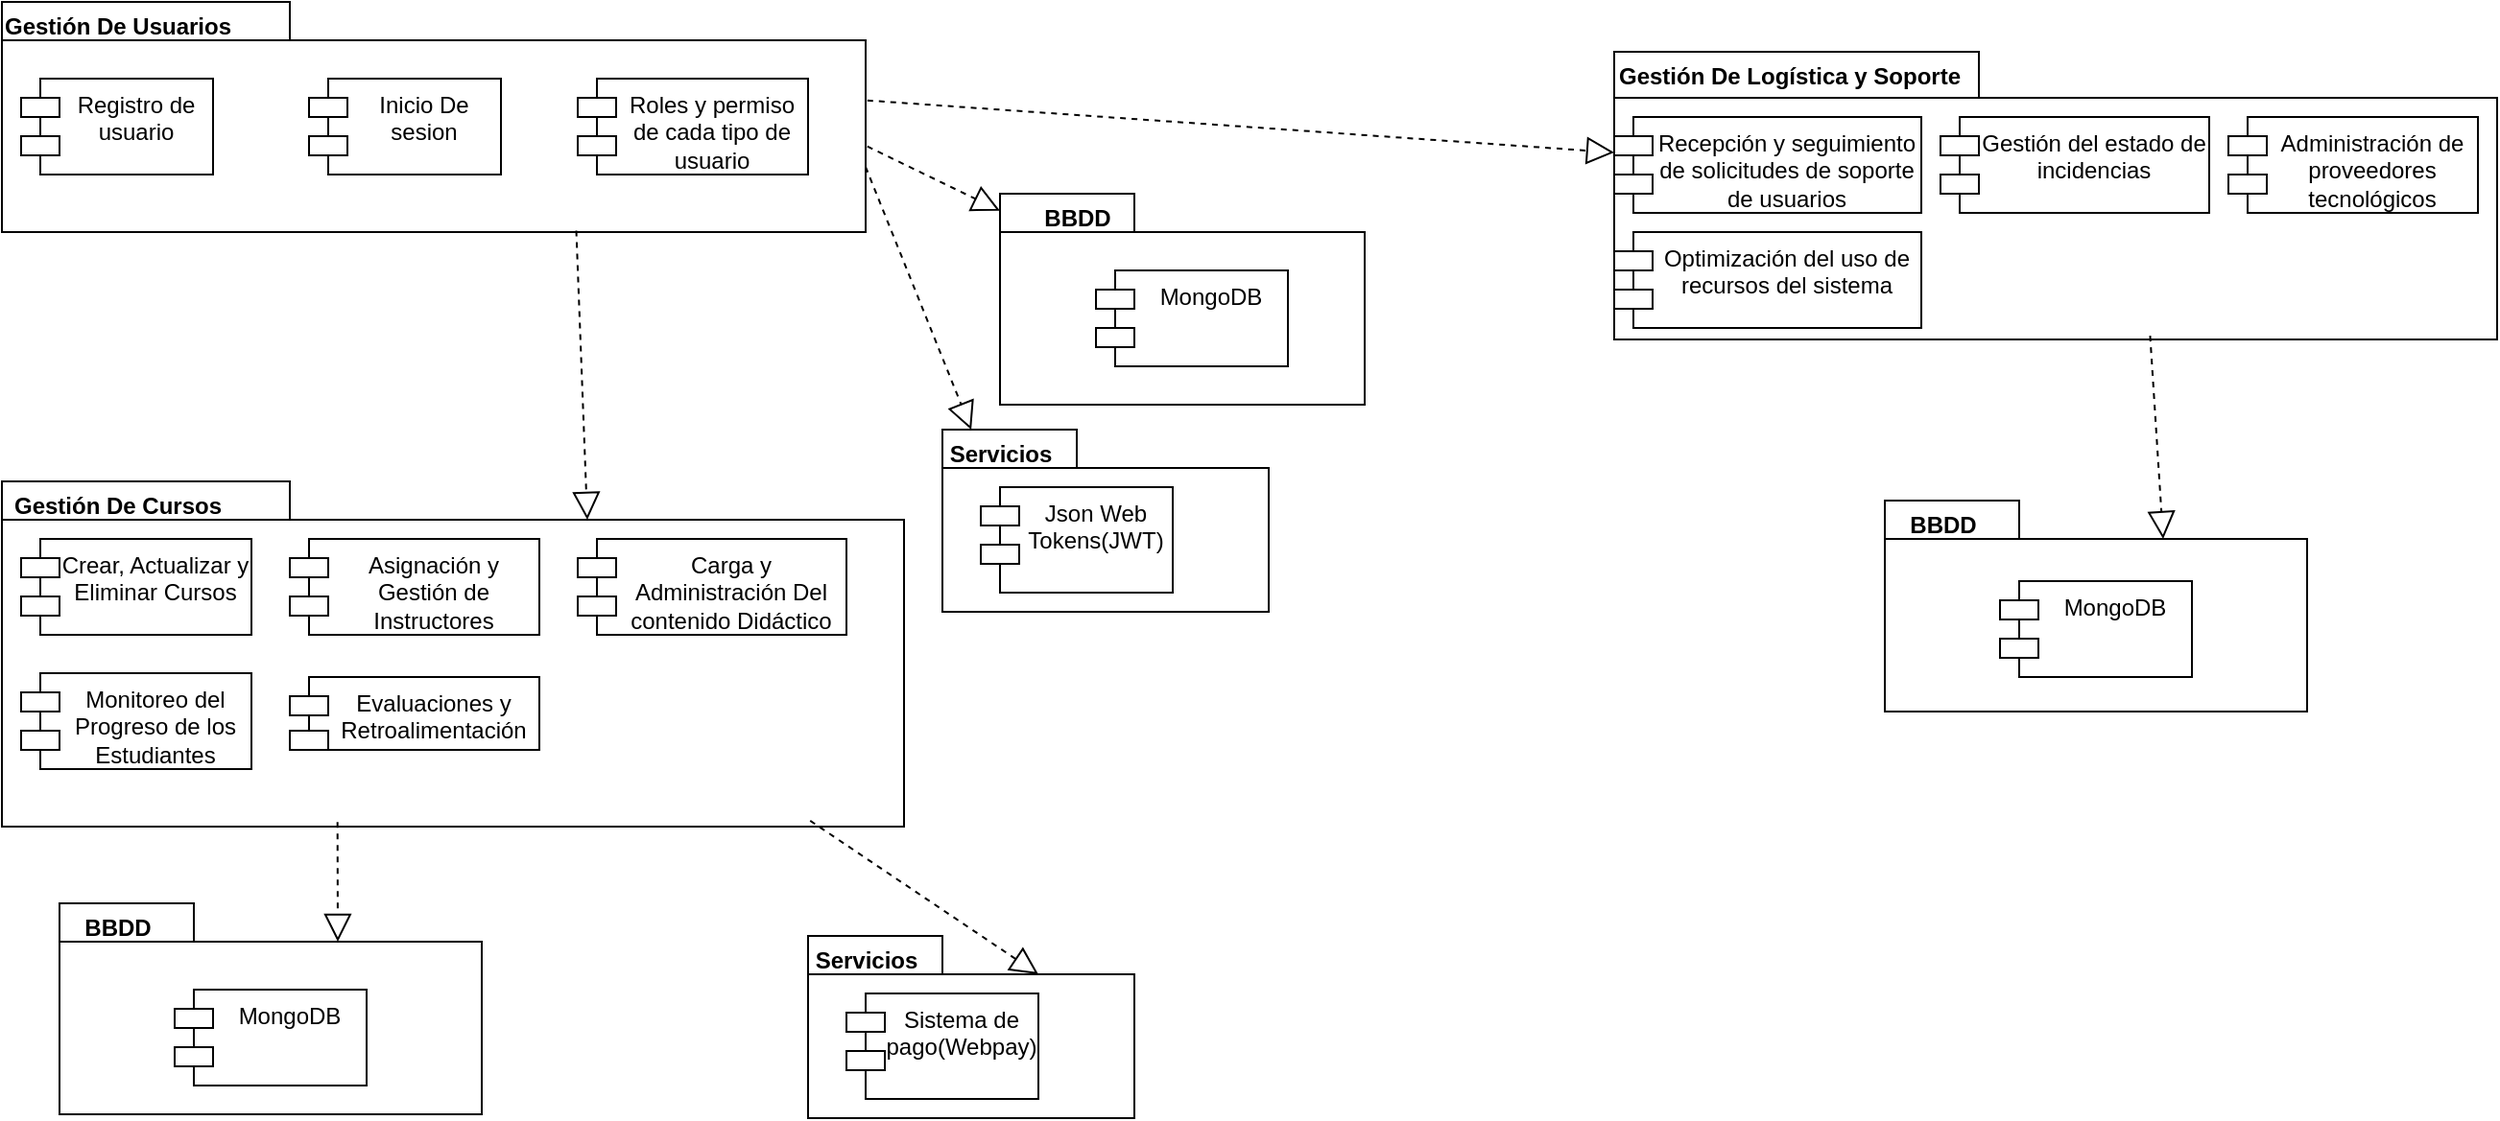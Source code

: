 <mxfile version="26.2.14">
  <diagram name="Page-1" id="b5b7bab2-c9e2-2cf4-8b2a-24fd1a2a6d21">
    <mxGraphModel grid="1" page="1" gridSize="10" guides="1" tooltips="1" connect="1" arrows="1" fold="1" pageScale="1" pageWidth="827" pageHeight="1169" background="none" math="0" shadow="0">
      <root>
        <mxCell id="0" />
        <mxCell id="1" parent="0" />
        <mxCell id="gKyVmOSs5IsR8W9jPp8y-1" value="" style="shape=folder;fontStyle=1;spacingTop=10;tabWidth=150;tabHeight=20;tabPosition=left;html=1;whiteSpace=wrap;" vertex="1" parent="1">
          <mxGeometry x="40" y="50" width="450" height="120" as="geometry" />
        </mxCell>
        <mxCell id="gKyVmOSs5IsR8W9jPp8y-2" value="" style="shape=folder;fontStyle=1;spacingTop=10;tabWidth=150;tabHeight=20;tabPosition=left;html=1;whiteSpace=wrap;" vertex="1" parent="1">
          <mxGeometry x="40" y="300" width="470" height="180" as="geometry" />
        </mxCell>
        <mxCell id="gKyVmOSs5IsR8W9jPp8y-3" value="" style="shape=folder;fontStyle=1;spacingTop=10;tabWidth=70;tabHeight=20;tabPosition=left;html=1;whiteSpace=wrap;" vertex="1" parent="1">
          <mxGeometry x="70" y="520" width="220" height="110" as="geometry" />
        </mxCell>
        <mxCell id="gKyVmOSs5IsR8W9jPp8y-4" value="" style="shape=folder;fontStyle=1;spacingTop=10;tabWidth=190;tabHeight=24;tabPosition=left;html=1;whiteSpace=wrap;" vertex="1" parent="1">
          <mxGeometry x="880" y="76" width="460" height="150" as="geometry" />
        </mxCell>
        <mxCell id="gKyVmOSs5IsR8W9jPp8y-6" value="Registro de usuario" style="shape=module;align=left;spacingLeft=20;align=center;verticalAlign=top;whiteSpace=wrap;html=1;" vertex="1" parent="1">
          <mxGeometry x="50" y="90" width="100" height="50" as="geometry" />
        </mxCell>
        <mxCell id="gKyVmOSs5IsR8W9jPp8y-7" value="Gestión De Usuarios" style="text;align=center;fontStyle=1;verticalAlign=middle;spacingLeft=3;spacingRight=3;strokeColor=none;rotatable=0;points=[[0,0.5],[1,0.5]];portConstraint=eastwest;html=1;" vertex="1" parent="1">
          <mxGeometry x="60" y="50" width="80" height="26" as="geometry" />
        </mxCell>
        <mxCell id="gKyVmOSs5IsR8W9jPp8y-8" value="Gestión De Cursos" style="text;align=center;fontStyle=1;verticalAlign=middle;spacingLeft=3;spacingRight=3;strokeColor=none;rotatable=0;points=[[0,0.5],[1,0.5]];portConstraint=eastwest;html=1;" vertex="1" parent="1">
          <mxGeometry x="60" y="300" width="80" height="26" as="geometry" />
        </mxCell>
        <mxCell id="gKyVmOSs5IsR8W9jPp8y-9" value="BBDD" style="text;align=center;fontStyle=1;verticalAlign=middle;spacingLeft=3;spacingRight=3;strokeColor=none;rotatable=0;points=[[0,0.5],[1,0.5]];portConstraint=eastwest;html=1;" vertex="1" parent="1">
          <mxGeometry x="60" y="520" width="80" height="26" as="geometry" />
        </mxCell>
        <mxCell id="gKyVmOSs5IsR8W9jPp8y-11" value="Inicio De sesion" style="shape=module;align=left;spacingLeft=20;align=center;verticalAlign=top;whiteSpace=wrap;html=1;" vertex="1" parent="1">
          <mxGeometry x="200" y="90" width="100" height="50" as="geometry" />
        </mxCell>
        <mxCell id="gKyVmOSs5IsR8W9jPp8y-12" value="Roles y permiso de cada tipo de usuario" style="shape=module;align=left;spacingLeft=20;align=center;verticalAlign=top;whiteSpace=wrap;html=1;" vertex="1" parent="1">
          <mxGeometry x="340" y="90" width="120" height="50" as="geometry" />
        </mxCell>
        <mxCell id="gKyVmOSs5IsR8W9jPp8y-13" value="Crear, Actualizar y Eliminar Cursos" style="shape=module;align=left;spacingLeft=20;align=center;verticalAlign=top;whiteSpace=wrap;html=1;" vertex="1" parent="1">
          <mxGeometry x="50" y="330" width="120" height="50" as="geometry" />
        </mxCell>
        <mxCell id="gKyVmOSs5IsR8W9jPp8y-14" value="Asignación y Gestión de Instructores" style="shape=module;align=left;spacingLeft=20;align=center;verticalAlign=top;whiteSpace=wrap;html=1;" vertex="1" parent="1">
          <mxGeometry x="190" y="330" width="130" height="50" as="geometry" />
        </mxCell>
        <mxCell id="gKyVmOSs5IsR8W9jPp8y-15" value="" style="shape=folder;fontStyle=1;spacingTop=10;tabWidth=70;tabHeight=20;tabPosition=left;html=1;whiteSpace=wrap;" vertex="1" parent="1">
          <mxGeometry x="530" y="273" width="170" height="95" as="geometry" />
        </mxCell>
        <mxCell id="gKyVmOSs5IsR8W9jPp8y-16" value="Servicios" style="text;align=center;fontStyle=1;verticalAlign=middle;spacingLeft=3;spacingRight=3;strokeColor=none;rotatable=0;points=[[0,0.5],[1,0.5]];portConstraint=eastwest;html=1;" vertex="1" parent="1">
          <mxGeometry x="520" y="273" width="80" height="26" as="geometry" />
        </mxCell>
        <mxCell id="gKyVmOSs5IsR8W9jPp8y-17" value="Json Web Tokens(JWT)" style="shape=module;align=left;spacingLeft=20;align=center;verticalAlign=top;whiteSpace=wrap;html=1;" vertex="1" parent="1">
          <mxGeometry x="550" y="303" width="100" height="55" as="geometry" />
        </mxCell>
        <mxCell id="gKyVmOSs5IsR8W9jPp8y-18" value="MongoDB" style="shape=module;align=left;spacingLeft=20;align=center;verticalAlign=top;whiteSpace=wrap;html=1;" vertex="1" parent="1">
          <mxGeometry x="130" y="565" width="100" height="50" as="geometry" />
        </mxCell>
        <mxCell id="gKyVmOSs5IsR8W9jPp8y-19" value="" style="endArrow=block;dashed=1;endFill=0;endSize=12;html=1;rounded=0;exitX=1;exitY=0.717;exitDx=0;exitDy=0;exitPerimeter=0;entryX=0.313;entryY=0;entryDx=0;entryDy=0;entryPerimeter=0;" edge="1" parent="1" source="gKyVmOSs5IsR8W9jPp8y-1" target="gKyVmOSs5IsR8W9jPp8y-16">
          <mxGeometry width="160" relative="1" as="geometry">
            <mxPoint x="480" y="300" as="sourcePoint" />
            <mxPoint x="640" y="300" as="targetPoint" />
          </mxGeometry>
        </mxCell>
        <mxCell id="gKyVmOSs5IsR8W9jPp8y-20" value="" style="endArrow=block;dashed=1;endFill=0;endSize=12;html=1;rounded=0;exitX=0.665;exitY=0.994;exitDx=0;exitDy=0;exitPerimeter=0;entryX=0;entryY=0;entryDx=305;entryDy=20;entryPerimeter=0;" edge="1" parent="1" source="gKyVmOSs5IsR8W9jPp8y-1" target="gKyVmOSs5IsR8W9jPp8y-2">
          <mxGeometry width="160" relative="1" as="geometry">
            <mxPoint x="480" y="300" as="sourcePoint" />
            <mxPoint x="640" y="300" as="targetPoint" />
          </mxGeometry>
        </mxCell>
        <mxCell id="gKyVmOSs5IsR8W9jPp8y-21" value="" style="endArrow=block;dashed=1;endFill=0;endSize=12;html=1;rounded=0;exitX=0.372;exitY=0.987;exitDx=0;exitDy=0;exitPerimeter=0;entryX=0;entryY=0;entryDx=145;entryDy=20;entryPerimeter=0;" edge="1" parent="1" source="gKyVmOSs5IsR8W9jPp8y-2" target="gKyVmOSs5IsR8W9jPp8y-3">
          <mxGeometry width="160" relative="1" as="geometry">
            <mxPoint x="480" y="300" as="sourcePoint" />
            <mxPoint x="640" y="300" as="targetPoint" />
          </mxGeometry>
        </mxCell>
        <mxCell id="gKyVmOSs5IsR8W9jPp8y-22" value="" style="endArrow=block;dashed=1;endFill=0;endSize=12;html=1;rounded=0;exitX=1.002;exitY=0.428;exitDx=0;exitDy=0;exitPerimeter=0;entryX=0;entryY=0;entryDx=0;entryDy=52.5;entryPerimeter=0;" edge="1" parent="1" source="gKyVmOSs5IsR8W9jPp8y-1" target="gKyVmOSs5IsR8W9jPp8y-4">
          <mxGeometry width="160" relative="1" as="geometry">
            <mxPoint x="480" y="300" as="sourcePoint" />
            <mxPoint x="640" y="300" as="targetPoint" />
          </mxGeometry>
        </mxCell>
        <mxCell id="gKyVmOSs5IsR8W9jPp8y-23" value="" style="shape=folder;fontStyle=1;spacingTop=10;tabWidth=70;tabHeight=20;tabPosition=left;html=1;whiteSpace=wrap;" vertex="1" parent="1">
          <mxGeometry x="560" y="150" width="190" height="110" as="geometry" />
        </mxCell>
        <mxCell id="gKyVmOSs5IsR8W9jPp8y-24" value="BBDD" style="text;align=center;fontStyle=1;verticalAlign=middle;spacingLeft=3;spacingRight=3;strokeColor=none;rotatable=0;points=[[0,0.5],[1,0.5]];portConstraint=eastwest;html=1;" vertex="1" parent="1">
          <mxGeometry x="560" y="150" width="80" height="26" as="geometry" />
        </mxCell>
        <mxCell id="gKyVmOSs5IsR8W9jPp8y-25" value="MongoDB" style="shape=module;align=left;spacingLeft=20;align=center;verticalAlign=top;whiteSpace=wrap;html=1;" vertex="1" parent="1">
          <mxGeometry x="610" y="190" width="100" height="50" as="geometry" />
        </mxCell>
        <mxCell id="gKyVmOSs5IsR8W9jPp8y-27" value="" style="shape=folder;fontStyle=1;spacingTop=10;tabWidth=70;tabHeight=20;tabPosition=left;html=1;whiteSpace=wrap;" vertex="1" parent="1">
          <mxGeometry x="1021" y="310" width="220" height="110" as="geometry" />
        </mxCell>
        <mxCell id="gKyVmOSs5IsR8W9jPp8y-28" value="BBDD" style="text;align=center;fontStyle=1;verticalAlign=middle;spacingLeft=3;spacingRight=3;strokeColor=none;rotatable=0;points=[[0,0.5],[1,0.5]];portConstraint=eastwest;html=1;" vertex="1" parent="1">
          <mxGeometry x="1011" y="310" width="80" height="26" as="geometry" />
        </mxCell>
        <mxCell id="gKyVmOSs5IsR8W9jPp8y-29" value="MongoDB" style="shape=module;align=left;spacingLeft=20;align=center;verticalAlign=top;whiteSpace=wrap;html=1;" vertex="1" parent="1">
          <mxGeometry x="1081" y="352" width="100" height="50" as="geometry" />
        </mxCell>
        <mxCell id="gKyVmOSs5IsR8W9jPp8y-30" value="" style="endArrow=block;dashed=1;endFill=0;endSize=12;html=1;rounded=0;exitX=0.607;exitY=0.987;exitDx=0;exitDy=0;exitPerimeter=0;entryX=0;entryY=0;entryDx=145;entryDy=20;entryPerimeter=0;" edge="1" parent="1" source="gKyVmOSs5IsR8W9jPp8y-4" target="gKyVmOSs5IsR8W9jPp8y-27">
          <mxGeometry width="160" relative="1" as="geometry">
            <mxPoint x="480" y="300" as="sourcePoint" />
            <mxPoint x="640" y="300" as="targetPoint" />
          </mxGeometry>
        </mxCell>
        <mxCell id="gKyVmOSs5IsR8W9jPp8y-31" value="" style="endArrow=block;dashed=1;endFill=0;endSize=12;html=1;rounded=0;exitX=1.002;exitY=0.628;exitDx=0;exitDy=0;exitPerimeter=0;" edge="1" parent="1" source="gKyVmOSs5IsR8W9jPp8y-1" target="gKyVmOSs5IsR8W9jPp8y-23">
          <mxGeometry width="160" relative="1" as="geometry">
            <mxPoint x="480" y="300" as="sourcePoint" />
            <mxPoint x="640" y="300" as="targetPoint" />
          </mxGeometry>
        </mxCell>
        <mxCell id="gKyVmOSs5IsR8W9jPp8y-32" value="Gestión De Logística y Soporte" style="text;align=center;fontStyle=1;verticalAlign=middle;spacingLeft=3;spacingRight=3;strokeColor=none;rotatable=0;points=[[0,0.5],[1,0.5]];portConstraint=eastwest;html=1;" vertex="1" parent="1">
          <mxGeometry x="931" y="76" width="80" height="26" as="geometry" />
        </mxCell>
        <mxCell id="gKyVmOSs5IsR8W9jPp8y-33" value="Carga y Administración Del contenido Didáctico" style="shape=module;align=left;spacingLeft=20;align=center;verticalAlign=top;whiteSpace=wrap;html=1;" vertex="1" parent="1">
          <mxGeometry x="340" y="330" width="140" height="50" as="geometry" />
        </mxCell>
        <mxCell id="gKyVmOSs5IsR8W9jPp8y-34" value="Monitoreo del Progreso de los Estudiantes" style="shape=module;align=left;spacingLeft=20;align=center;verticalAlign=top;whiteSpace=wrap;html=1;" vertex="1" parent="1">
          <mxGeometry x="50" y="400" width="120" height="50" as="geometry" />
        </mxCell>
        <mxCell id="gKyVmOSs5IsR8W9jPp8y-35" value="Evaluaciones y Retroalimentación" style="shape=module;align=left;spacingLeft=20;align=center;verticalAlign=top;whiteSpace=wrap;html=1;" vertex="1" parent="1">
          <mxGeometry x="190" y="402" width="130" height="38" as="geometry" />
        </mxCell>
        <mxCell id="gKyVmOSs5IsR8W9jPp8y-36" value="Administración de proveedores tecnológicos" style="shape=module;align=left;spacingLeft=20;align=center;verticalAlign=top;whiteSpace=wrap;html=1;" vertex="1" parent="1">
          <mxGeometry x="1200" y="110" width="130" height="50" as="geometry" />
        </mxCell>
        <mxCell id="gKyVmOSs5IsR8W9jPp8y-37" value="Gestión del estado de incidencias" style="shape=module;align=left;spacingLeft=20;align=center;verticalAlign=top;whiteSpace=wrap;html=1;" vertex="1" parent="1">
          <mxGeometry x="1050" y="110" width="140" height="50" as="geometry" />
        </mxCell>
        <mxCell id="gKyVmOSs5IsR8W9jPp8y-38" value="Optimización del uso de recursos del sistema" style="shape=module;align=left;spacingLeft=20;align=center;verticalAlign=top;whiteSpace=wrap;html=1;" vertex="1" parent="1">
          <mxGeometry x="880" y="170" width="160" height="50" as="geometry" />
        </mxCell>
        <mxCell id="gKyVmOSs5IsR8W9jPp8y-39" value="Recepción y seguimiento de solicitudes de soporte de usuarios" style="shape=module;align=left;spacingLeft=20;align=center;verticalAlign=top;whiteSpace=wrap;html=1;" vertex="1" parent="1">
          <mxGeometry x="880" y="110" width="160" height="50" as="geometry" />
        </mxCell>
        <mxCell id="gKyVmOSs5IsR8W9jPp8y-41" value="" style="shape=folder;fontStyle=1;spacingTop=10;tabWidth=70;tabHeight=20;tabPosition=left;html=1;whiteSpace=wrap;" vertex="1" parent="1">
          <mxGeometry x="460" y="537" width="170" height="95" as="geometry" />
        </mxCell>
        <mxCell id="gKyVmOSs5IsR8W9jPp8y-42" value="Servicios" style="text;align=center;fontStyle=1;verticalAlign=middle;spacingLeft=3;spacingRight=3;strokeColor=none;rotatable=0;points=[[0,0.5],[1,0.5]];portConstraint=eastwest;html=1;" vertex="1" parent="1">
          <mxGeometry x="450" y="537" width="80" height="26" as="geometry" />
        </mxCell>
        <mxCell id="gKyVmOSs5IsR8W9jPp8y-43" value="Sistema de pago(Webpay)" style="shape=module;align=left;spacingLeft=20;align=center;verticalAlign=top;whiteSpace=wrap;html=1;" vertex="1" parent="1">
          <mxGeometry x="480" y="567" width="100" height="55" as="geometry" />
        </mxCell>
        <mxCell id="gKyVmOSs5IsR8W9jPp8y-44" value="" style="endArrow=block;dashed=1;endFill=0;endSize=12;html=1;rounded=0;exitX=0.896;exitY=0.983;exitDx=0;exitDy=0;exitPerimeter=0;entryX=0;entryY=0;entryDx=120;entryDy=20;entryPerimeter=0;" edge="1" parent="1" source="gKyVmOSs5IsR8W9jPp8y-2" target="gKyVmOSs5IsR8W9jPp8y-41">
          <mxGeometry width="160" relative="1" as="geometry">
            <mxPoint x="500" y="146" as="sourcePoint" />
            <mxPoint x="555" y="283" as="targetPoint" />
          </mxGeometry>
        </mxCell>
      </root>
    </mxGraphModel>
  </diagram>
</mxfile>
